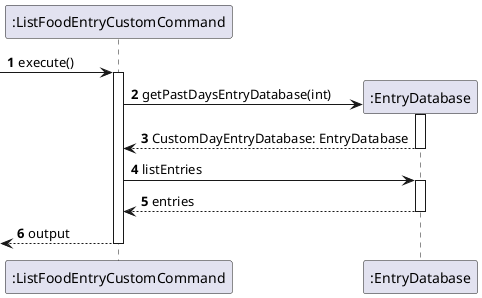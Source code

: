 @startuml
'https://plantuml.com/sequence-diagram

autonumber

-> ":ListFoodEntryCustomCommand": execute()
activate ":ListFoodEntryCustomCommand"

    create ":EntryDatabase"
    ":ListFoodEntryCustomCommand" -> ":EntryDatabase" : getPastDaysEntryDatabase(int)
    activate ":EntryDatabase"
    return CustomDayEntryDatabase: EntryDatabase
    ":ListFoodEntryCustomCommand" -> ":EntryDatabase" : listEntries
    activate ":EntryDatabase"
    return entries

return output

@enduml
